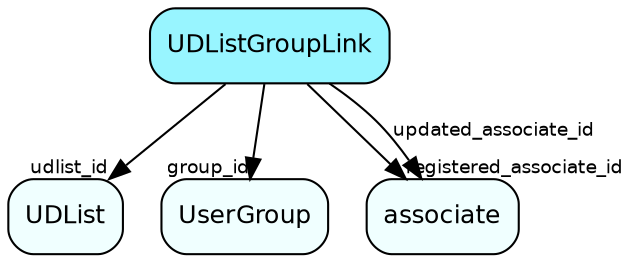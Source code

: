 digraph UDListGroupLink  {
node [shape = box style="rounded, filled" fontname = "Helvetica" fontsize = "12" ]
edge [fontname = "Helvetica" fontsize = "9"]

UDListGroupLink[fillcolor = "cadetblue1"]
UDList[fillcolor = "azure1"]
UserGroup[fillcolor = "azure1"]
associate[fillcolor = "azure1"]
UDListGroupLink -> UDList [headlabel = "udlist_id"]
UDListGroupLink -> UserGroup [headlabel = "group_id"]
UDListGroupLink -> associate [headlabel = "registered_associate_id"]
UDListGroupLink -> associate [label = "updated_associate_id"]
}
